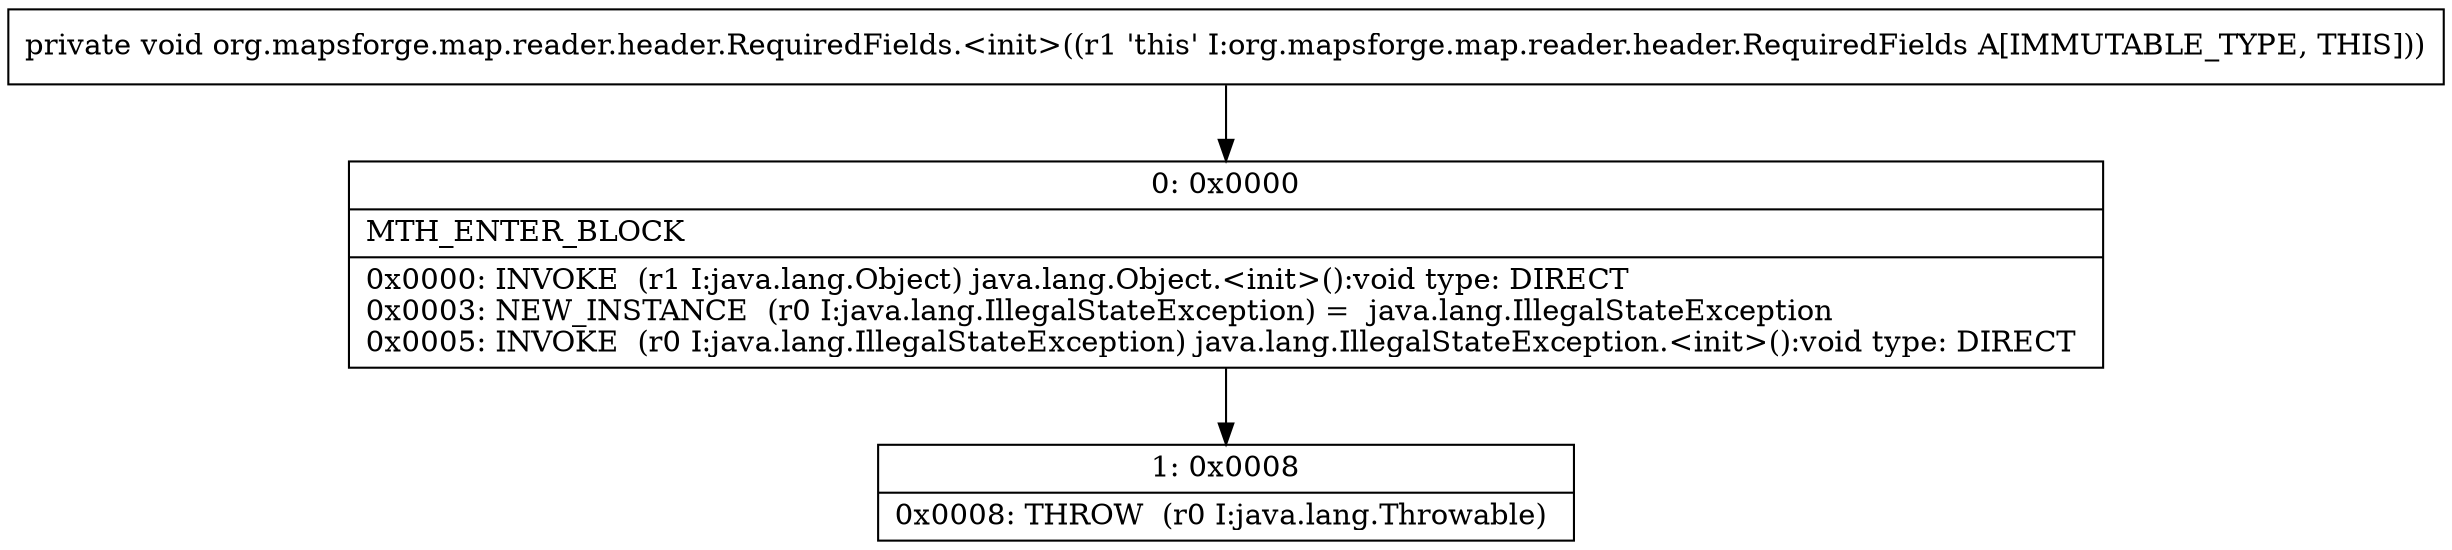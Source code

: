 digraph "CFG fororg.mapsforge.map.reader.header.RequiredFields.\<init\>()V" {
Node_0 [shape=record,label="{0\:\ 0x0000|MTH_ENTER_BLOCK\l|0x0000: INVOKE  (r1 I:java.lang.Object) java.lang.Object.\<init\>():void type: DIRECT \l0x0003: NEW_INSTANCE  (r0 I:java.lang.IllegalStateException) =  java.lang.IllegalStateException \l0x0005: INVOKE  (r0 I:java.lang.IllegalStateException) java.lang.IllegalStateException.\<init\>():void type: DIRECT \l}"];
Node_1 [shape=record,label="{1\:\ 0x0008|0x0008: THROW  (r0 I:java.lang.Throwable) \l}"];
MethodNode[shape=record,label="{private void org.mapsforge.map.reader.header.RequiredFields.\<init\>((r1 'this' I:org.mapsforge.map.reader.header.RequiredFields A[IMMUTABLE_TYPE, THIS])) }"];
MethodNode -> Node_0;
Node_0 -> Node_1;
}

